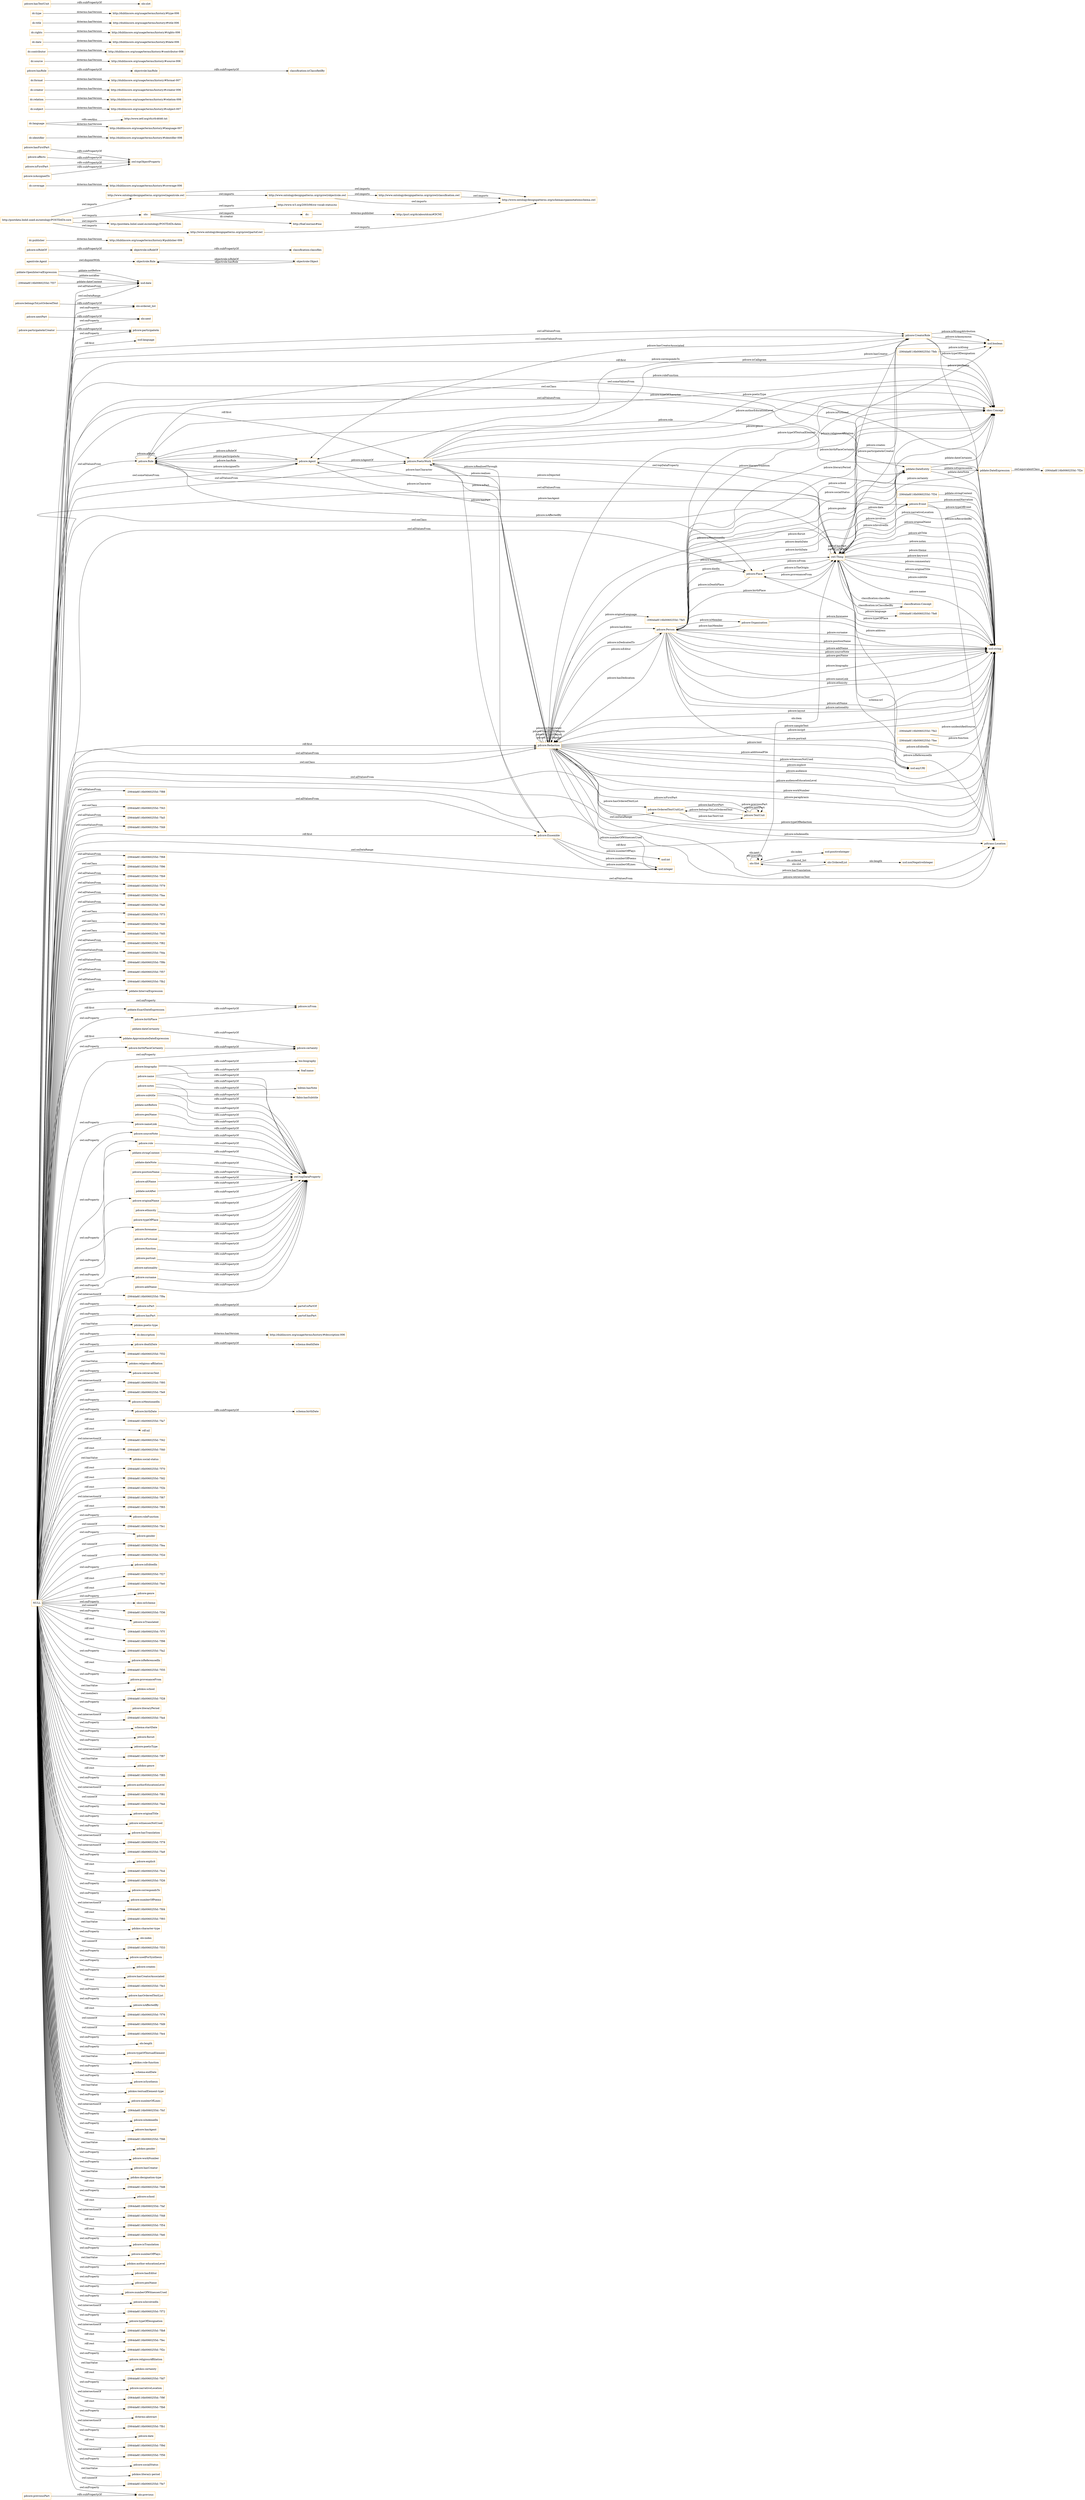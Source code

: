 digraph ar2dtool_diagram { 
rankdir=LR;
size="1501"
node [shape = rectangle, color="orange"]; "pdcore:Role" "-2064da6f:16b0060255d:-7f88" "pdcore:OrderedTextUnitList" "-2064da6f:16b0060255d:-7f43" "-2064da6f:16b0060255d:-7fa5" "-2064da6f:16b0060255d:-7feb" "agentrole:Agent" "pdcore:Agent" "pdcore:CreatorRole" "pdcore:Person" "pdcore:Organisation" "-2064da6f:16b0060255d:-7f49" "pdcore:Redaction" "pdcore:Ensemble" "-2064da6f:16b0060255d:-7f68" "-2064da6f:16b0060255d:-7f96" "-2064da6f:16b0060255d:-7fb9" "pdcore:TextUnit" "-2064da6f:16b0060255d:-7f79" "-2064da6f:16b0060255d:-7faa" "-2064da6f:16b0060255d:-7fa0" "skos:Concept" "pdcore:Place" "pddate:DateEntity" "-2064da6f:16b0060255d:-7f73" "pdcore:Event" "-2064da6f:16b0060255d:-7fd0" "-2064da6f:16b0060255d:-7fd5" "-2064da6f:16b0060255d:-7fe2" "-2064da6f:16b0060255d:-7fee" "-2064da6f:16b0060255d:-7f82" "pdtrans:Location" "-2064da6f:16b0060255d:-7fda" "-2064da6f:16b0060255d:-7f9b" "pdcore:PoeticWork" "-2064da6f:16b0060255d:-7f57" "-2064da6f:16b0060255d:-7fb2" "owl:Thing" "objectrole:Role" "objectrole:Object" "olo:Slot" "olo:OrderedList" "-2064da6f:16b0060255d:-7f37" "-2064da6f:16b0060255d:-7f2e" "pddate:IntervalExpression" "pddate:ExactDateExpression" "pddate:OpenIntervalExpression" "pddate:DateExpression" "-2064da6f:16b0060255d:-7f34" "pddate:ApproximateDateExpression" "classification:Concept" ; /*classes style*/
	"pdcore:typeOfPlace" -> "owl:topDataProperty" [ label = "rdfs:subPropertyOf" ];
	"objectrole:isRoleOf" -> "classification:classifies" [ label = "rdfs:subPropertyOf" ];
	"dc:publisher" -> "http://dublincore.org/usage/terms/history/#publisher-006" [ label = "dcterms:hasVersion" ];
	"pdcore:birthPlace" -> "pdcore:isFrom" [ label = "rdfs:subPropertyOf" ];
	"http://www.ontologydesignpatterns.org/cp/owl/classification.owl" -> "http://www.ontologydesignpatterns.org/schemas/cpannotationschema.owl" [ label = "owl:imports" ];
	"pdcore:birthPlaceCertainty" -> "pdcore:certainty" [ label = "rdfs:subPropertyOf" ];
	"dc:coverage" -> "http://dublincore.org/usage/terms/history/#coverage-006" [ label = "dcterms:hasVersion" ];
	"pdcore:notes" -> "owl:topDataProperty" [ label = "rdfs:subPropertyOf" ];
	"pdcore:notes" -> "bibtex:hasNote" [ label = "rdfs:subPropertyOf" ];
	"http://www.ontologydesignpatterns.org/cp/owl/agentrole.owl" -> "http://www.ontologydesignpatterns.org/cp/owl/objectrole.owl" [ label = "owl:imports" ];
	"http://www.ontologydesignpatterns.org/cp/owl/agentrole.owl" -> "http://www.ontologydesignpatterns.org/schemas/cpannotationschema.owl" [ label = "owl:imports" ];
	"pdcore:hasFirstPart" -> "owl:topObjectProperty" [ label = "rdfs:subPropertyOf" ];
	"pdcore:originalName" -> "owl:topDataProperty" [ label = "rdfs:subPropertyOf" ];
	"pdcore:forename" -> "owl:topDataProperty" [ label = "rdfs:subPropertyOf" ];
	"pdcore:subtitle" -> "owl:topDataProperty" [ label = "rdfs:subPropertyOf" ];
	"pdcore:subtitle" -> "fabio:hasSubtitle" [ label = "rdfs:subPropertyOf" ];
	"olo:" -> "http://www.w3.org/2003/06/sw-vocab-status/ns" [ label = "owl:imports" ];
	"olo:" -> "dc:" [ label = "owl:imports" ];
	"olo:" -> "http://foaf.me/zazi#me" [ label = "dc:creator" ];
	"pdcore:portrait" -> "owl:topDataProperty" [ label = "rdfs:subPropertyOf" ];
	"dc:identifier" -> "http://dublincore.org/usage/terms/history/#identifier-006" [ label = "dcterms:hasVersion" ];
	"dc:language" -> "http://www.ietf.org/rfc/rfc4646.txt" [ label = "rdfs:seeAlso" ];
	"dc:language" -> "http://dublincore.org/usage/terms/history/#language-007" [ label = "dcterms:hasVersion" ];
	"pdcore:belongsToListOrderedText" -> "olo:ordered_list" [ label = "rdfs:subPropertyOf" ];
	"pdcore:nationality" -> "owl:topDataProperty" [ label = "rdfs:subPropertyOf" ];
	"pdcore:isPart" -> "partof:isPartOf" [ label = "rdfs:subPropertyOf" ];
	"pdcore:surname" -> "owl:topDataProperty" [ label = "rdfs:subPropertyOf" ];
	"pddate:dateCertainty" -> "pdcore:certainty" [ label = "rdfs:subPropertyOf" ];
	"dc:subject" -> "http://dublincore.org/usage/terms/history/#subject-007" [ label = "dcterms:hasVersion" ];
	"pdcore:addName" -> "owl:topDataProperty" [ label = "rdfs:subPropertyOf" ];
	"pddate:notBefore" -> "owl:topDataProperty" [ label = "rdfs:subPropertyOf" ];
	"pdcore:genName" -> "owl:topDataProperty" [ label = "rdfs:subPropertyOf" ];
	"http://www.ontologydesignpatterns.org/cp/owl/objectrole.owl" -> "http://www.ontologydesignpatterns.org/cp/owl/classification.owl" [ label = "owl:imports" ];
	"http://www.ontologydesignpatterns.org/cp/owl/objectrole.owl" -> "http://www.ontologydesignpatterns.org/schemas/cpannotationschema.owl" [ label = "owl:imports" ];
	"dc:relation" -> "http://dublincore.org/usage/terms/history/#relation-006" [ label = "dcterms:hasVersion" ];
	"pdcore:nameLink" -> "owl:topDataProperty" [ label = "rdfs:subPropertyOf" ];
	"dc:creator" -> "http://dublincore.org/usage/terms/history/#creator-006" [ label = "dcterms:hasVersion" ];
	"pdcore:biography" -> "owl:topDataProperty" [ label = "rdfs:subPropertyOf" ];
	"pdcore:biography" -> "bio:biography" [ label = "rdfs:subPropertyOf" ];
	"dc:format" -> "http://dublincore.org/usage/terms/history/#format-007" [ label = "dcterms:hasVersion" ];
	"pdcore:hasPart" -> "partof:hasPart" [ label = "rdfs:subPropertyOf" ];
	"pdcore:sourceNote" -> "owl:topDataProperty" [ label = "rdfs:subPropertyOf" ];
	"pdcore:nextPart" -> "olo:next" [ label = "rdfs:subPropertyOf" ];
	"pdcore:hasRole" -> "objectrole:hasRole" [ label = "rdfs:subPropertyOf" ];
	"pdcore:name" -> "foaf:name" [ label = "rdfs:subPropertyOf" ];
	"pdcore:name" -> "owl:topDataProperty" [ label = "rdfs:subPropertyOf" ];
	"pddate:dateNote" -> "owl:topDataProperty" [ label = "rdfs:subPropertyOf" ];
	"pdcore:positionName" -> "owl:topDataProperty" [ label = "rdfs:subPropertyOf" ];
	"pdcore:altName" -> "owl:topDataProperty" [ label = "rdfs:subPropertyOf" ];
	"dc:source" -> "http://dublincore.org/usage/terms/history/#source-006" [ label = "dcterms:hasVersion" ];
	"dc:description" -> "http://dublincore.org/usage/terms/history/#description-006" [ label = "dcterms:hasVersion" ];
	"pddate:notAfter" -> "owl:topDataProperty" [ label = "rdfs:subPropertyOf" ];
	"pdcore:role" -> "owl:topDataProperty" [ label = "rdfs:subPropertyOf" ];
	"pdcore:deathDate" -> "schema:deathDate" [ label = "rdfs:subPropertyOf" ];
	"agentrole:Agent" -> "objectrole:Role" [ label = "owl:disjointWith" ];
	"pddate:DateExpression" -> "-2064da6f:16b0060255d:-7f2e" [ label = "owl:equivalentClass" ];
	"http://postdata.linhd.uned.es/ontology/POSTDATA-core" -> "http://postdata.linhd.uned.es/ontology/POSTDATA-dates" [ label = "owl:imports" ];
	"http://postdata.linhd.uned.es/ontology/POSTDATA-core" -> "http://www.ontologydesignpatterns.org/cp/owl/agentrole.owl" [ label = "owl:imports" ];
	"http://postdata.linhd.uned.es/ontology/POSTDATA-core" -> "olo:" [ label = "owl:imports" ];
	"http://postdata.linhd.uned.es/ontology/POSTDATA-core" -> "http://www.ontologydesignpatterns.org/cp/owl/partof.owl" [ label = "owl:imports" ];
	"objectrole:hasRole" -> "classification:isClassifiedBy" [ label = "rdfs:subPropertyOf" ];
	"pdcore:affects" -> "owl:topObjectProperty" [ label = "rdfs:subPropertyOf" ];
	"dc:contributor" -> "http://dublincore.org/usage/terms/history/#contributor-006" [ label = "dcterms:hasVersion" ];
	"dc:date" -> "http://dublincore.org/usage/terms/history/#date-006" [ label = "dcterms:hasVersion" ];
	"dc:rights" -> "http://dublincore.org/usage/terms/history/#rights-006" [ label = "dcterms:hasVersion" ];
	"pdcore:ethnicity" -> "owl:topDataProperty" [ label = "rdfs:subPropertyOf" ];
	"pdcore:participateAsCreator" -> "pdcore:participateAs" [ label = "rdfs:subPropertyOf" ];
	"pddate:stringContent" -> "owl:topDataProperty" [ label = "rdfs:subPropertyOf" ];
	"NULL" -> "pdcore:birthPlace" [ label = "owl:onProperty" ];
	"NULL" -> "pdskos:religious-affiliation" [ label = "owl:hasValue" ];
	"NULL" -> "pdcore:PoeticWork" [ label = "owl:allValuesFrom" ];
	"NULL" -> "pdcore:CreatorRole" [ label = "owl:someValuesFrom" ];
	"NULL" -> "pdcore:retrievesText" [ label = "owl:onProperty" ];
	"NULL" -> "-2064da6f:16b0060255d:-7f95" [ label = "owl:intersectionOf" ];
	"NULL" -> "-2064da6f:16b0060255d:-7fe9" [ label = "rdf:rest" ];
	"NULL" -> "pdcore:PoeticWork" [ label = "rdf:first" ];
	"NULL" -> "pdcore:isMentionedIn" [ label = "owl:onProperty" ];
	"NULL" -> "pdcore:birthDate" [ label = "owl:onProperty" ];
	"NULL" -> "-2064da6f:16b0060255d:-7fa7" [ label = "rdf:rest" ];
	"NULL" -> "rdf:nil" [ label = "rdf:rest" ];
	"NULL" -> "-2064da6f:16b0060255d:-7f57" [ label = "owl:allValuesFrom" ];
	"NULL" -> "-2064da6f:16b0060255d:-7f42" [ label = "owl:intersectionOf" ];
	"NULL" -> "-2064da6f:16b0060255d:-7f40" [ label = "rdf:rest" ];
	"NULL" -> "-2064da6f:16b0060255d:-7f9b" [ label = "owl:allValuesFrom" ];
	"NULL" -> "-2064da6f:16b0060255d:-7f82" [ label = "owl:allValuesFrom" ];
	"NULL" -> "pdskos:social-status" [ label = "owl:hasValue" ];
	"NULL" -> "pdcore:birthPlaceCertainty" [ label = "owl:onProperty" ];
	"NULL" -> "-2064da6f:16b0060255d:-7f70" [ label = "rdf:rest" ];
	"NULL" -> "-2064da6f:16b0060255d:-7fd2" [ label = "rdf:rest" ];
	"NULL" -> "pddate:IntervalExpression" [ label = "rdf:first" ];
	"NULL" -> "-2064da6f:16b0060255d:-7f73" [ label = "owl:onClass" ];
	"NULL" -> "-2064da6f:16b0060255d:-7fd0" [ label = "owl:onClass" ];
	"NULL" -> "-2064da6f:16b0060255d:-7f2b" [ label = "rdf:rest" ];
	"NULL" -> "-2064da6f:16b0060255d:-7f67" [ label = "owl:intersectionOf" ];
	"NULL" -> "-2064da6f:16b0060255d:-7f65" [ label = "rdf:rest" ];
	"NULL" -> "pdcore:roleFunction" [ label = "owl:onProperty" ];
	"NULL" -> "olo:ordered_list" [ label = "owl:onProperty" ];
	"NULL" -> "-2064da6f:16b0060255d:-7fe1" [ label = "owl:unionOf" ];
	"NULL" -> "-2064da6f:16b0060255d:-7fb9" [ label = "owl:allValuesFrom" ];
	"NULL" -> "xsd:date" [ label = "owl:allValuesFrom" ];
	"NULL" -> "pdcore:isEditedIn" [ label = "owl:onProperty" ];
	"NULL" -> "-2064da6f:16b0060255d:-7f27" [ label = "rdf:rest" ];
	"NULL" -> "pdcore:Role" [ label = "owl:allValuesFrom" ];
	"NULL" -> "-2064da6f:16b0060255d:-7f88" [ label = "owl:allValuesFrom" ];
	"NULL" -> "-2064da6f:16b0060255d:-7fe0" [ label = "rdf:rest" ];
	"NULL" -> "pdcore:genre" [ label = "owl:onProperty" ];
	"NULL" -> "pdcore:OrderedTextUnitList" [ label = "owl:allValuesFrom" ];
	"NULL" -> "skos:inScheme" [ label = "owl:onProperty" ];
	"NULL" -> "pdcore:CreatorRole" [ label = "owl:allValuesFrom" ];
	"NULL" -> "-2064da6f:16b0060255d:-7f36" [ label = "owl:unionOf" ];
	"NULL" -> "pdcore:isTranslated" [ label = "owl:onProperty" ];
	"NULL" -> "pddate:DateEntity" [ label = "owl:onClass" ];
	"NULL" -> "pdcore:Ensemble" [ label = "owl:allValuesFrom" ];
	"NULL" -> "-2064da6f:16b0060255d:-7f7f" [ label = "rdf:rest" ];
	"NULL" -> "-2064da6f:16b0060255d:-7f98" [ label = "rdf:rest" ];
	"NULL" -> "-2064da6f:16b0060255d:-7fa2" [ label = "rdf:rest" ];
	"NULL" -> "-2064da6f:16b0060255d:-7f49" [ label = "owl:someValuesFrom" ];
	"NULL" -> "pdcore:isReferencedIn" [ label = "owl:onProperty" ];
	"NULL" -> "pdcore:role" [ label = "owl:onProperty" ];
	"NULL" -> "pdcore:Agent" [ label = "owl:someValuesFrom" ];
	"NULL" -> "pdcore:participateAs" [ label = "owl:onProperty" ];
	"NULL" -> "-2064da6f:16b0060255d:-7f35" [ label = "rdf:rest" ];
	"NULL" -> "pddate:ExactDateExpression" [ label = "rdf:first" ];
	"NULL" -> "pdcore:provenanceFrom" [ label = "owl:onProperty" ];
	"NULL" -> "pdskos:school" [ label = "owl:hasValue" ];
	"NULL" -> "skos:Concept" [ label = "rdf:first" ];
	"NULL" -> "-2064da6f:16b0060255d:-7f28" [ label = "owl:members" ];
	"NULL" -> "-2064da6f:16b0060255d:-7faa" [ label = "owl:allValuesFrom" ];
	"NULL" -> "-2064da6f:16b0060255d:-7fa0" [ label = "owl:allValuesFrom" ];
	"NULL" -> "pdcore:literaryPeriod" [ label = "owl:onProperty" ];
	"NULL" -> "-2064da6f:16b0060255d:-7fa4" [ label = "owl:intersectionOf" ];
	"NULL" -> "schema:startDate" [ label = "owl:onProperty" ];
	"NULL" -> "xsd:string" [ label = "owl:someValuesFrom" ];
	"NULL" -> "-2064da6f:16b0060255d:-7fda" [ label = "owl:someValuesFrom" ];
	"NULL" -> "pdcore:floruit" [ label = "owl:onProperty" ];
	"NULL" -> "xsd:string" [ label = "owl:onDataRange" ];
	"NULL" -> "pdcore:surname" [ label = "owl:onProperty" ];
	"NULL" -> "pdcore:poeticType" [ label = "owl:onProperty" ];
	"NULL" -> "-2064da6f:16b0060255d:-7f87" [ label = "owl:intersectionOf" ];
	"NULL" -> "pdskos:genre" [ label = "owl:hasValue" ];
	"NULL" -> "-2064da6f:16b0060255d:-7f85" [ label = "rdf:rest" ];
	"NULL" -> "pdcore:authorEducationLevel" [ label = "owl:onProperty" ];
	"NULL" -> "pdcore:forename" [ label = "owl:onProperty" ];
	"NULL" -> "-2064da6f:16b0060255d:-7f81" [ label = "owl:intersectionOf" ];
	"NULL" -> "-2064da6f:16b0060255d:-7fed" [ label = "owl:unionOf" ];
	"NULL" -> "pdcore:originalTitle" [ label = "owl:onProperty" ];
	"NULL" -> "pdcore:witnessesNotUsed" [ label = "owl:onProperty" ];
	"NULL" -> "pdcore:hasTranslation" [ label = "owl:onProperty" ];
	"NULL" -> "pdcore:Redaction" [ label = "owl:allValuesFrom" ];
	"NULL" -> "pdcore:isPart" [ label = "owl:onProperty" ];
	"NULL" -> "-2064da6f:16b0060255d:-7f78" [ label = "owl:intersectionOf" ];
	"NULL" -> "-2064da6f:16b0060255d:-7fa9" [ label = "owl:intersectionOf" ];
	"NULL" -> "pdcore:explicit" [ label = "owl:onProperty" ];
	"NULL" -> "-2064da6f:16b0060255d:-7fcd" [ label = "rdf:rest" ];
	"NULL" -> "-2064da6f:16b0060255d:-7f26" [ label = "rdf:rest" ];
	"NULL" -> "pdcore:correspondsTo" [ label = "owl:onProperty" ];
	"NULL" -> "pdcore:numberOfPoems" [ label = "owl:onProperty" ];
	"NULL" -> "-2064da6f:16b0060255d:-7fd4" [ label = "owl:intersectionOf" ];
	"NULL" -> "-2064da6f:16b0060255d:-7f93" [ label = "rdf:rest" ];
	"NULL" -> "pdskos:character-type" [ label = "owl:hasValue" ];
	"NULL" -> "olo:index" [ label = "owl:onProperty" ];
	"NULL" -> "-2064da6f:16b0060255d:-7f33" [ label = "owl:unionOf" ];
	"NULL" -> "pdcore:usedForSynthesis" [ label = "owl:onProperty" ];
	"NULL" -> "olo:previous" [ label = "owl:onProperty" ];
	"NULL" -> "-2064da6f:16b0060255d:-7fd5" [ label = "owl:onClass" ];
	"NULL" -> "pdcore:creates" [ label = "owl:onProperty" ];
	"NULL" -> "pdcore:hasCreatorAssociated" [ label = "owl:onProperty" ];
	"NULL" -> "-2064da6f:16b0060255d:-7fe3" [ label = "rdf:rest" ];
	"NULL" -> "pdcore:hasOrderedTextList" [ label = "owl:onProperty" ];
	"NULL" -> "xsd:date" [ label = "owl:onDataRange" ];
	"NULL" -> "pdcore:isAffectedBy" [ label = "owl:onProperty" ];
	"NULL" -> "-2064da6f:16b0060255d:-7f76" [ label = "rdf:rest" ];
	"NULL" -> "-2064da6f:16b0060255d:-7fd9" [ label = "owl:unionOf" ];
	"NULL" -> "-2064da6f:16b0060255d:-7fb2" [ label = "owl:allValuesFrom" ];
	"NULL" -> "-2064da6f:16b0060255d:-7fe4" [ label = "owl:unionOf" ];
	"NULL" -> "xsd:string" [ label = "rdf:first" ];
	"NULL" -> "olo:length" [ label = "owl:onProperty" ];
	"NULL" -> "pdcore:typeOfTextualElement" [ label = "owl:onProperty" ];
	"NULL" -> "pdskos:role-function" [ label = "owl:hasValue" ];
	"NULL" -> "schema:endDate" [ label = "owl:onProperty" ];
	"NULL" -> "pdcore:isSynthesis" [ label = "owl:onProperty" ];
	"NULL" -> "pdskos:textualElement-type" [ label = "owl:hasValue" ];
	"NULL" -> "pdcore:numberOfLines" [ label = "owl:onProperty" ];
	"NULL" -> "-2064da6f:16b0060255d:-7fcf" [ label = "owl:intersectionOf" ];
	"NULL" -> "pdcore:isIndexedIn" [ label = "owl:onProperty" ];
	"NULL" -> "pdcore:hasAgent" [ label = "owl:onProperty" ];
	"NULL" -> "-2064da6f:16b0060255d:-7f46" [ label = "rdf:rest" ];
	"NULL" -> "pdskos:gender" [ label = "owl:hasValue" ];
	"NULL" -> "pdcore:workNumber" [ label = "owl:onProperty" ];
	"NULL" -> "pdcore:hasCreator" [ label = "owl:onProperty" ];
	"NULL" -> "pdskos:designation-type" [ label = "owl:hasValue" ];
	"NULL" -> "pdcore:deathDate" [ label = "owl:onProperty" ];
	"NULL" -> "-2064da6f:16b0060255d:-7fd8" [ label = "rdf:rest" ];
	"NULL" -> "pdcore:isFrom" [ label = "owl:onProperty" ];
	"NULL" -> "dc:description" [ label = "owl:onProperty" ];
	"NULL" -> "pdcore:school" [ label = "owl:onProperty" ];
	"NULL" -> "pdcore:Redaction" [ label = "owl:onClass" ];
	"NULL" -> "-2064da6f:16b0060255d:-7faf" [ label = "rdf:rest" ];
	"NULL" -> "-2064da6f:16b0060255d:-7f48" [ label = "owl:intersectionOf" ];
	"NULL" -> "xsd:integer" [ label = "owl:onDataRange" ];
	"NULL" -> "-2064da6f:16b0060255d:-7f79" [ label = "owl:allValuesFrom" ];
	"NULL" -> "-2064da6f:16b0060255d:-7f54" [ label = "rdf:rest" ];
	"NULL" -> "-2064da6f:16b0060255d:-7f68" [ label = "owl:allValuesFrom" ];
	"NULL" -> "-2064da6f:16b0060255d:-7f43" [ label = "owl:onClass" ];
	"NULL" -> "-2064da6f:16b0060255d:-7fe6" [ label = "rdf:rest" ];
	"NULL" -> "pdcore:isTranslation" [ label = "owl:onProperty" ];
	"NULL" -> "-2064da6f:16b0060255d:-7f96" [ label = "owl:onClass" ];
	"NULL" -> "pdcore:Place" [ label = "owl:onClass" ];
	"NULL" -> "pdcore:numberOfPlays" [ label = "owl:onProperty" ];
	"NULL" -> "pdskos:author-educationLevel" [ label = "owl:hasValue" ];
	"NULL" -> "pdcore:hasEditor" [ label = "owl:onProperty" ];
	"NULL" -> "pdcore:hasPart" [ label = "owl:onProperty" ];
	"NULL" -> "pdcore:penName" [ label = "owl:onProperty" ];
	"NULL" -> "pdcore:Ensemble" [ label = "rdf:first" ];
	"NULL" -> "pdcore:nameLink" [ label = "owl:onProperty" ];
	"NULL" -> "pdcore:numberOfWitnessesUsed" [ label = "owl:onProperty" ];
	"NULL" -> "pdcore:isInvolvedIn" [ label = "owl:onProperty" ];
	"NULL" -> "-2064da6f:16b0060255d:-7f72" [ label = "owl:intersectionOf" ];
	"NULL" -> "pdcore:typeOfDesignation" [ label = "owl:onProperty" ];
	"NULL" -> "-2064da6f:16b0060255d:-7fb8" [ label = "owl:intersectionOf" ];
	"NULL" -> "pdtrans:Location" [ label = "owl:allValuesFrom" ];
	"NULL" -> "pdcore:Redaction" [ label = "rdf:first" ];
	"NULL" -> "-2064da6f:16b0060255d:-7fa5" [ label = "owl:allValuesFrom" ];
	"NULL" -> "-2064da6f:16b0060255d:-7fec" [ label = "rdf:rest" ];
	"NULL" -> "-2064da6f:16b0060255d:-7f2c" [ label = "rdf:rest" ];
	"NULL" -> "pdcore:originalName" [ label = "owl:onProperty" ];
	"NULL" -> "pdcore:religiousAffiliation" [ label = "owl:onProperty" ];
	"NULL" -> "olo:next" [ label = "owl:onProperty" ];
	"NULL" -> "pdskos:certainty" [ label = "owl:hasValue" ];
	"NULL" -> "pdcore:sourceNote" [ label = "owl:onProperty" ];
	"NULL" -> "-2064da6f:16b0060255d:-7fd7" [ label = "rdf:rest" ];
	"NULL" -> "pdcore:narrativeLocation" [ label = "owl:onProperty" ];
	"NULL" -> "-2064da6f:16b0060255d:-7f9f" [ label = "owl:intersectionOf" ];
	"NULL" -> "-2064da6f:16b0060255d:-7fb6" [ label = "rdf:rest" ];
	"NULL" -> "dcterms:abstract" [ label = "owl:onProperty" ];
	"NULL" -> "-2064da6f:16b0060255d:-7fb1" [ label = "owl:intersectionOf" ];
	"NULL" -> "pdcore:certainty" [ label = "owl:onProperty" ];
	"NULL" -> "pdcore:date" [ label = "owl:onProperty" ];
	"NULL" -> "pddate:ApproximateDateExpression" [ label = "rdf:first" ];
	"NULL" -> "-2064da6f:16b0060255d:-7f9d" [ label = "rdf:rest" ];
	"NULL" -> "-2064da6f:16b0060255d:-7f56" [ label = "owl:intersectionOf" ];
	"NULL" -> "pdcore:Place" [ label = "owl:allValuesFrom" ];
	"NULL" -> "pdcore:socialStatus" [ label = "owl:onProperty" ];
	"NULL" -> "pdskos:literary-period" [ label = "owl:hasValue" ];
	"NULL" -> "pddate:DateEntity" [ label = "owl:allValuesFrom" ];
	"NULL" -> "-2064da6f:16b0060255d:-7fe7" [ label = "owl:unionOf" ];
	"NULL" -> "xsd:language" [ label = "rdf:first" ];
	"NULL" -> "pddate:stringContent" [ label = "owl:onProperty" ];
	"NULL" -> "-2064da6f:16b0060255d:-7f9a" [ label = "owl:intersectionOf" ];
	"NULL" -> "pdskos:poetic-type" [ label = "owl:hasValue" ];
	"NULL" -> "-2064da6f:16b0060255d:-7f32" [ label = "rdf:rest" ];
	"NULL" -> "pdcore:gender" [ label = "owl:onProperty" ];
	"NULL" -> "pdcore:Event" [ label = "owl:allValuesFrom" ];
	"NULL" -> "-2064da6f:16b0060255d:-7fea" [ label = "owl:unionOf" ];
	"NULL" -> "-2064da6f:16b0060255d:-7f2d" [ label = "owl:unionOf" ];
	"dc:" -> "http://purl.org/dc/aboutdcmi#DCMI" [ label = "dcterms:publisher" ];
	"dc:title" -> "http://dublincore.org/usage/terms/history/#title-006" [ label = "dcterms:hasVersion" ];
	"pdcore:isRoleOf" -> "objectrole:isRoleOf" [ label = "rdfs:subPropertyOf" ];
	"pdcore:isFictional" -> "owl:topDataProperty" [ label = "rdfs:subPropertyOf" ];
	"pdcore:function" -> "owl:topDataProperty" [ label = "rdfs:subPropertyOf" ];
	"dc:type" -> "http://dublincore.org/usage/terms/history/#type-006" [ label = "dcterms:hasVersion" ];
	"pdcore:previousPart" -> "olo:previous" [ label = "rdfs:subPropertyOf" ];
	"pdcore:hasTextUnit" -> "olo:slot" [ label = "rdfs:subPropertyOf" ];
	"pdcore:isFirstPart" -> "owl:topObjectProperty" [ label = "rdfs:subPropertyOf" ];
	"pdcore:isAssignedTo" -> "owl:topObjectProperty" [ label = "rdfs:subPropertyOf" ];
	"pdcore:birthDate" -> "schema:birthDate" [ label = "rdfs:subPropertyOf" ];
	"http://www.ontologydesignpatterns.org/cp/owl/partof.owl" -> "http://www.ontologydesignpatterns.org/schemas/cpannotationschema.owl" [ label = "owl:imports" ];
	"pdcore:Redaction" -> "owl:Thing" [ label = "pdcore:mentions" ];
	"pdcore:Person" -> "xsd:boolean" [ label = "pdcore:isFictional" ];
	"owl:Thing" -> "pdcore:Role" [ label = "pdcore:hasAgent" ];
	"pdcore:Role" -> "xsd:string" [ label = "pdcore:role" ];
	"pdcore:Redaction" -> "pdcore:Redaction" [ label = "pdcore:isSynthesis" ];
	"owl:Thing" -> "xsd:string" [ label = "pdcore:narrativeLocation" ];
	"pdcore:CreatorRole" -> "xsd:string" [ label = "pdcore:penName" ];
	"pdcore:Ensemble" -> "xsd:integer" [ label = "pdcore:numberOfLines" ];
	"pdcore:Redaction" -> "pdcore:Redaction" [ label = "pdcore:isTranslation" ];
	"pdcore:Redaction" -> "xsd:string" [ label = "pdcore:audienceEducationLevel" ];
	"pdcore:Event" -> "xsd:string" [ label = "pdcore:eventNarration" ];
	"owl:Thing" -> "xsd:string" [ label = "pdcore:originalName" ];
	"pdcore:Redaction" -> "xsd:string" [ label = "pdcore:workNumber" ];
	"pdcore:OrderedTextUnitList" -> "pdcore:TextUnit" [ label = "pdcore:hasTextUnit" ];
	"pdcore:Redaction" -> "pdcore:Person" [ label = "pdcore:hasEditor" ];
	"olo:Slot" -> "olo:Slot" [ label = "olo:previous" ];
	"pdcore:Person" -> "pdcore:Redaction" [ label = "pdcore:isEditor" ];
	"owl:Thing" -> "xsd:string" [ label = "pdcore:altTitle" ];
	"pdcore:Person" -> "pddate:DateEntity" [ label = "pdcore:floruit" ];
	"pdcore:Person" -> "xsd:string" [ label = "pdcore:surname" ];
	"pddate:DateEntity" -> "pddate:DateExpression" [ label = "pddate:isExpressedAs" ];
	"pdcore:Person" -> "xsd:string" [ label = "pdcore:positionName" ];
	"pdcore:TextUnit" -> "pdcore:TextUnit" [ label = "pdcore:nextPart" ];
	"owl:Thing" -> "pdcore:Role" [ label = "pdcore:isAffectedBy" ];
	"owl:Thing" -> "pdcore:CreatorRole" [ label = "pdcore:hasCreator" ];
	"classification:Concept" -> "owl:Thing" [ label = "classification:classifies" ];
	"pdcore:Redaction" -> "pdcore:Person" [ label = "pdcore:isDedicatedTo" ];
	"pdcore:Person" -> "pdcore:Redaction" [ label = "pdcore:hasDedication" ];
	"pdcore:Redaction" -> "xsd:string" [ label = "pdcore:paraphrasis" ];
	"owl:Thing" -> "pdtrans:Location" [ label = "pdcore:isEditedIn" ];
	"pdcore:Event" -> "xsd:string" [ label = "pdcore:typeOfEvent" ];
	"pdcore:TextUnit" -> "pdcore:TextUnit" [ label = "pdcore:previousPart" ];
	"pddate:DateEntity" -> "xsd:string" [ label = "pddate:dateNote" ];
	"pddate:DateEntity" -> "skos:Concept" [ label = "pddate:dateCertainty" ];
	"pdcore:Person" -> "pddate:DateEntity" [ label = "pdcore:deathDate" ];
	"pdcore:Role" -> "pdcore:Agent" [ label = "pdcore:isAssignedTo" ];
	"pdcore:Person" -> "owl:Thing" [ label = "pdcore:birthPlace" ];
	"pdcore:Role" -> "pdcore:Role" [ label = "pdcore:affects" ];
	"pdcore:Person" -> "xsd:string" [ label = "pdcore:addName" ];
	"pddate:OpenIntervalExpression" -> "xsd:date" [ label = "pddate:notBefore" ];
	"pdcore:Event" -> "pdtrans:Location" [ label = "pdcore:isRecordedBy" ];
	"pdcore:Place" -> "owl:Thing" [ label = "pdcore:isTheOrigin" ];
	"pdcore:CreatorRole" -> "xsd:boolean" [ label = "pdcore:isAnonymous" ];
	"pdcore:Redaction" -> "pdcore:Agent" [ label = "pdcore:hasCharacter" ];
	"pdcore:Redaction" -> "xsd:anyURI" [ label = "pdcore:text" ];
	"pdcore:Redaction" -> "xsd:string" [ label = "pdcore:layout" ];
	"pdcore:Redaction" -> "xsd:anyURI" [ label = "pdcore:additionalFile" ];
	"pdcore:PoeticWork" -> "xsd:boolean" [ label = "pdcore:isCalligram" ];
	"olo:Slot" -> "olo:OrderedList" [ label = "olo:ordered_list" ];
	"owl:Thing" -> "pdcore:CreatorRole" [ label = "pdcore:participateAsCreator" ];
	"pdcore:Redaction" -> "skos:Concept" [ label = "pdcore:typeOfTextualElement" ];
	"olo:OrderedList" -> "xsd:nonNegativeInteger" [ label = "olo:length" ];
	"owl:Thing" -> "pdcore:Event" [ label = "pdcore:isInvolvedIn" ];
	"pdcore:Agent" -> "pdcore:Role" [ label = "pdcore:participateAs" ];
	"pdcore:Redaction" -> "pdcore:PoeticWork" [ label = "pdcore:realises" ];
	"pdcore:PoeticWork" -> "pdcore:Redaction" [ label = "pdcore:isRealisedThrough" ];
	"pdcore:Person" -> "skos:Concept" [ label = "pdcore:religiousAffiliation" ];
	"pdcore:Role" -> "pdcore:Agent" [ label = "pdcore:isRoleOf" ];
	"owl:Thing" -> "xsd:string" [ label = "pdcore:notes" ];
	"pdcore:Person" -> "xsd:string" [ label = "pdcore:sourceNote" ];
	"pdcore:Redaction" -> "xsd:string" [ label = "pdcore:sampleText" ];
	"pdcore:Redaction" -> "xsd:string" [ label = "pdcore:incipit" ];
	"pdcore:Person" -> "pddate:DateEntity" [ label = "pdcore:birthDate" ];
	"pdcore:Person" -> "skos:Concept" [ label = "pdcore:birthPlaceCertainty" ];
	"pdcore:Person" -> "skos:Concept" [ label = "pdcore:literaryPeriod" ];
	"pdcore:Ensemble" -> "pdcore:PoeticWork" [ label = "pdcore:hasPart" ];
	"-2064da6f:16b0060255d:-7f37" -> "xsd:date" [ label = "pddate:dateContent" ];
	"pdcore:PoeticWork" -> "owl:Thing" [ label = "owl:topDataProperty" ];
	"pdcore:Person" -> "xsd:string" [ label = "pdcore:genName" ];
	"pdcore:TextUnit" -> "pdcore:Redaction" [ label = "pdcore:isFirstPart" ];
	"pdcore:Redaction" -> "pdcore:Redaction" [ label = "pdcore:usedForSynthesis" ];
	"pdcore:Person" -> "xsd:string" [ label = "pdcore:biography" ];
	"pdcore:CreatorRole" -> "skos:Concept" [ label = "pdcore:typeOfDesignation" ];
	"owl:Thing" -> "skos:Concept" [ label = "pdcore:certainty" ];
	"pdcore:PoeticWork" -> "pdcore:Ensemble" [ label = "pdcore:isPart" ];
	"pdcore:CreatorRole" -> "pdcore:Agent" [ label = "pdcore:hasCreatorAssociated" ];
	"olo:OrderedList" -> "olo:Slot" [ label = "olo:slot" ];
	"pdcore:TextUnit" -> "pdcore:OrderedTextUnitList" [ label = "pdcore:belongsToListOrderedText" ];
	"pdcore:Person" -> "skos:Concept" [ label = "pdcore:school" ];
	"olo:Slot" -> "olo:Slot" [ label = "olo:next" ];
	"pdcore:Redaction" -> "pdcore:Redaction" [ label = "pdcore:isTranslated" ];
	"owl:Thing" -> "xsd:anyURI" [ label = "schema:url" ];
	"owl:Thing" -> "pdtrans:Location" [ label = "pdcore:isReferencedIn" ];
	"pdcore:PoeticWork" -> "xsd:string" [ label = "pdcore:literaryTradition" ];
	"-2064da6f:16b0060255d:-7f34" -> "xsd:string" [ label = "pddate:stringContent" ];
	"pdcore:Person" -> "pdcore:Place" [ label = "pdcore:diedIn" ];
	"-2064da6f:16b0060255d:-7fe2" -> "xsd:string" [ label = "pdcore:unidentifiedSource" ];
	"pdcore:CreatorRole" -> "owl:Thing" [ label = "pdcore:creates" ];
	"owl:Thing" -> "xsd:string" [ label = "pdcore:theme" ];
	"pdcore:Event" -> "owl:Thing" [ label = "pdcore:involves" ];
	"pddate:OpenIntervalExpression" -> "xsd:date" [ label = "pddate:notAfter" ];
	"pdcore:Role" -> "skos:Concept" [ label = "pdcore:roleFunction" ];
	"pdcore:PoeticWork" -> "skos:Concept" [ label = "pdcore:poeticType" ];
	"pdcore:Place" -> "xsd:string" [ label = "pdcore:typeOfPlace" ];
	"olo:Slot" -> "owl:Thing" [ label = "olo:item" ];
	"pdcore:Person" -> "xsd:string" [ label = "pdcore:nameLink" ];
	"owl:Thing" -> "pdcore:Place" [ label = "pdcore:provenanceFrom" ];
	"pdcore:Ensemble" -> "xsd:int" [ label = "pdcore:numberOfPlays" ];
	"owl:Thing" -> "xsd:string" [ label = "pdcore:keyword" ];
	"pdcore:Person" -> "xsd:string" [ label = "pdcore:ethnicity" ];
	"pdcore:Redaction" -> "pdtrans:Location" [ label = "pdcore:isIndexedIn" ];
	"-2064da6f:16b0060255d:-7feb" -> "xsd:boolean" [ label = "pdcore:isASong" ];
	"pdcore:Person" -> "xsd:string" [ label = "pdcore:altName" ];
	"owl:Thing" -> "xsd:string" [ label = "pdcore:commentary" ];
	"owl:Thing" -> "xsd:string" [ label = "pdcore:originalTitle" ];
	"owl:Thing" -> "classification:Concept" [ label = "classification:isClassifiedBy" ];
	"pdcore:Person" -> "skos:Concept" [ label = "pdcore:socialStatus" ];
	"owl:Thing" -> "owl:Thing" [ label = "partof:isPartOf" ];
	"pdcore:Redaction" -> "pdcore:OrderedTextUnitList" [ label = "pdcore:hasOrderedTextList" ];
	"pdcore:Agent" -> "pdcore:Redaction" [ label = "pdcore:isCharacter" ];
	"olo:Slot" -> "xsd:positiveInteger" [ label = "olo:index" ];
	"-2064da6f:16b0060255d:-7fee" -> "xsd:string" [ label = "pdcore:function" ];
	"pdcore:PoeticWork" -> "skos:Concept" [ label = "pdcore:authorEducationLevel" ];
	"owl:Thing" -> "pdcore:Place" [ label = "pdcore:isFrom" ];
	"pdcore:Redaction" -> "pdtrans:Location" [ label = "pdcore:hasTranslation" ];
	"pdcore:CreatorRole" -> "xsd:boolean" [ label = "pdcore:isWrongAttribution" ];
	"pdcore:Redaction" -> "xsd:string" [ label = "pdcore:witnessesNotUsed" ];
	"pdcore:Role" -> "owl:Thing" [ label = "pdcore:isDepicted" ];
	"owl:Thing" -> "pddate:DateEntity" [ label = "pdcore:date" ];
	"pdcore:CreatorRole" -> "pdcore:Agent" [ label = "pdcore:correspondsTo" ];
	"objectrole:Object" -> "objectrole:Role" [ label = "objectrole:hasRole" ];
	"pdcore:Person" -> "xsd:string" [ label = "pdcore:nationality" ];
	"owl:Thing" -> "pdcore:Redaction" [ label = "pdcore:isMentionedIn" ];
	"pdcore:OrderedTextUnitList" -> "pdcore:TextUnit" [ label = "pdcore:hasFirstPart" ];
	"pdcore:Person" -> "pdcore:Organisation" [ label = "pdcore:isMember" ];
	"pdcore:Person" -> "xsd:anyURI" [ label = "pdcore:portrait" ];
	"pdcore:Role" -> "skos:Concept" [ label = "pdcore:typeOfCharacter" ];
	"pdcore:Organisation" -> "xsd:string" [ label = "pdcore:address" ];
	"pdcore:Organisation" -> "pdcore:Person" [ label = "pdcore:hasMember" ];
	"pdcore:Redaction" -> "xsd:string" [ label = "pdcore:explicit" ];
	"owl:Thing" -> "xsd:string" [ label = "pdcore:subtitle" ];
	"pdcore:Agent" -> "pdcore:PoeticWork" [ label = "pdcore:isAgentOf" ];
	"pdcore:Redaction" -> "pdtrans:Location" [ label = "pdcore:retrievesText" ];
	"pdcore:Person" -> "skos:Concept" [ label = "pdcore:gender" ];
	"pdcore:PoeticWork" -> "skos:Concept" [ label = "pdcore:genre" ];
	"owl:Thing" -> "xsd:string" [ label = "pdcore:name" ];
	"pdcore:Person" -> "xsd:string" [ label = "pdcore:forename" ];
	"pdcore:Agent" -> "pdcore:Role" [ label = "pdcore:hasRole" ];
	"pdcore:Ensemble" -> "xsd:integer" [ label = "pdcore:numberOfPoems" ];
	"pdcore:Redaction" -> "xsd:string" [ label = "pdcore:audience" ];
	"pdcore:Redaction" -> "xsd:string" [ label = "pdcore:typeOfRedaction" ];
	"pdcore:Redaction" -> "xsd:integer" [ label = "pdcore:numberOfWitnessesUsed" ];
	"pdcore:Redaction" -> "-2064da6f:16b0060255d:-7fe5" [ label = "pdcore:originalLanguage" ];
	"owl:Thing" -> "owl:Thing" [ label = "partof:hasPart" ];
	"pdcore:Place" -> "pdcore:Person" [ label = "pdcore:isDeathPlace" ];
	"owl:Thing" -> "-2064da6f:16b0060255d:-7fe8" [ label = "pdcore:language" ];
	"objectrole:Role" -> "objectrole:Object" [ label = "objectrole:isRoleOf" ];

}
